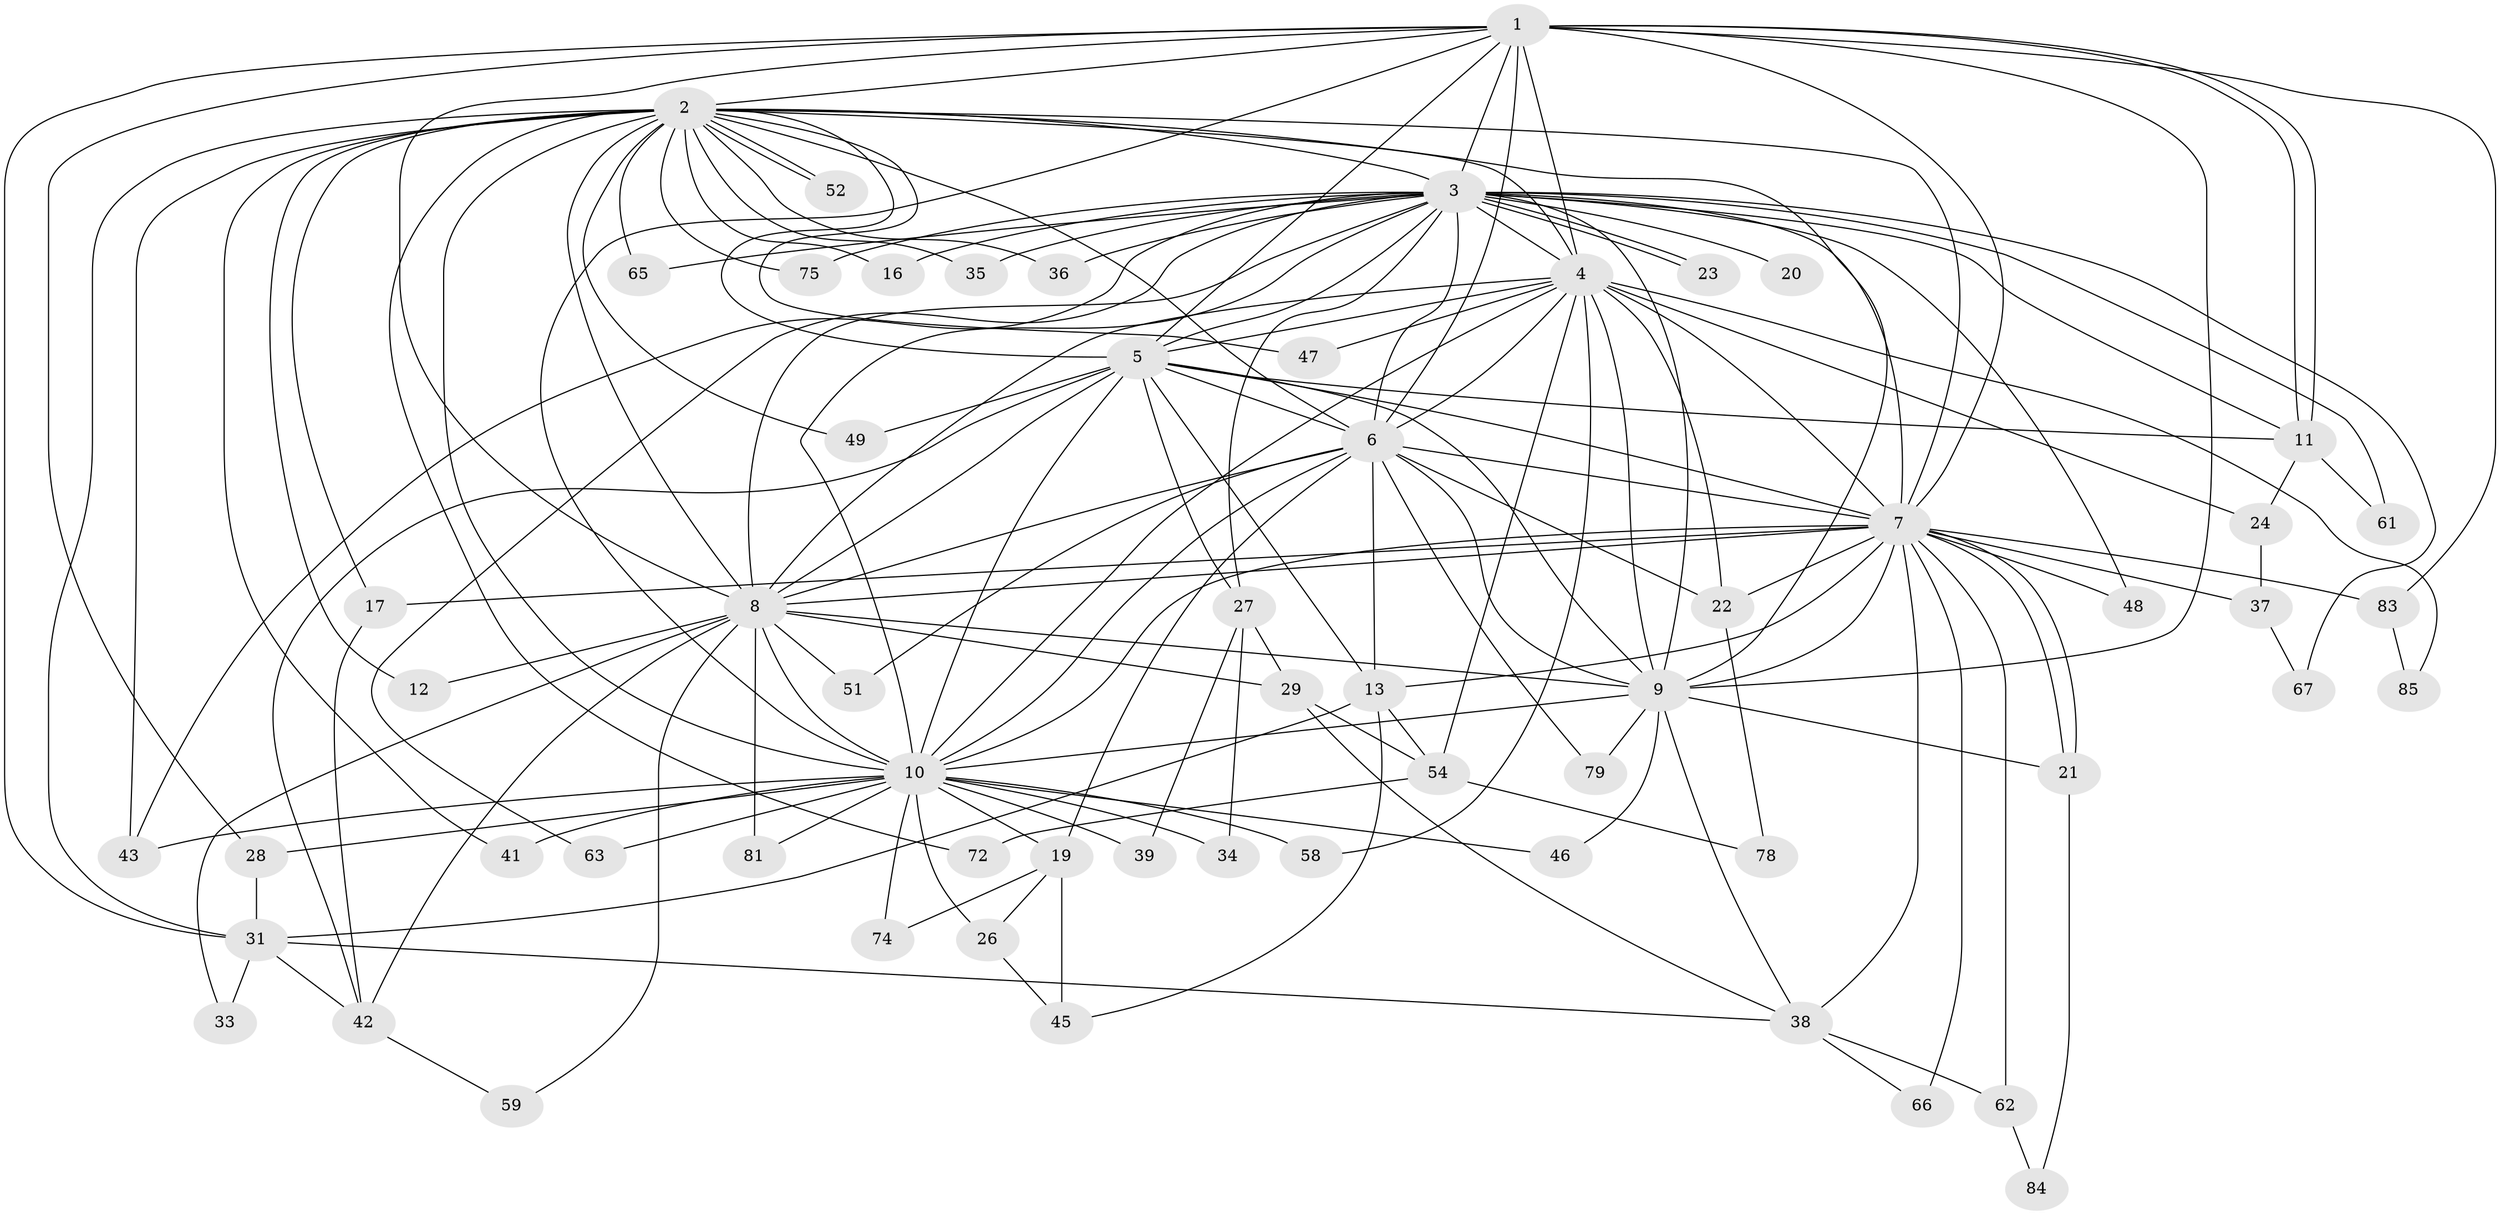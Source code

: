 // original degree distribution, {15: 0.011764705882352941, 25: 0.011764705882352941, 23: 0.023529411764705882, 13: 0.023529411764705882, 14: 0.023529411764705882, 24: 0.011764705882352941, 16: 0.011764705882352941, 6: 0.03529411764705882, 2: 0.5764705882352941, 8: 0.011764705882352941, 5: 0.058823529411764705, 3: 0.11764705882352941, 4: 0.07058823529411765, 7: 0.011764705882352941}
// Generated by graph-tools (version 1.1) at 2025/41/03/06/25 10:41:43]
// undirected, 61 vertices, 160 edges
graph export_dot {
graph [start="1"]
  node [color=gray90,style=filled];
  1 [super="+25"];
  2 [super="+76"];
  3 [super="+14"];
  4 [super="+15"];
  5 [super="+53"];
  6 [super="+50"];
  7 [super="+64"];
  8 [super="+56"];
  9 [super="+30"];
  10 [super="+80"];
  11 [super="+82"];
  12;
  13 [super="+18"];
  16;
  17 [super="+60"];
  19;
  20;
  21;
  22 [super="+57"];
  23;
  24;
  26 [super="+55"];
  27 [super="+32"];
  28 [super="+44"];
  29 [super="+70"];
  31 [super="+68"];
  33;
  34;
  35;
  36;
  37;
  38 [super="+40"];
  39;
  41;
  42;
  43 [super="+71"];
  45 [super="+77"];
  46;
  47;
  48;
  49;
  51;
  52;
  54 [super="+73"];
  58;
  59;
  61;
  62;
  63;
  65;
  66 [super="+69"];
  67;
  72;
  74;
  75;
  78;
  79;
  81;
  83;
  84;
  85;
  1 -- 2;
  1 -- 3;
  1 -- 4;
  1 -- 5;
  1 -- 6;
  1 -- 7;
  1 -- 8;
  1 -- 9 [weight=2];
  1 -- 10;
  1 -- 11;
  1 -- 11;
  1 -- 28;
  1 -- 31;
  1 -- 83;
  2 -- 3;
  2 -- 4;
  2 -- 5;
  2 -- 6;
  2 -- 7;
  2 -- 8;
  2 -- 9;
  2 -- 10 [weight=2];
  2 -- 12;
  2 -- 16;
  2 -- 17;
  2 -- 35;
  2 -- 36;
  2 -- 41;
  2 -- 43;
  2 -- 47;
  2 -- 49;
  2 -- 52;
  2 -- 52;
  2 -- 65;
  2 -- 72;
  2 -- 75;
  2 -- 31;
  3 -- 4 [weight=2];
  3 -- 5;
  3 -- 6;
  3 -- 7 [weight=3];
  3 -- 8;
  3 -- 9;
  3 -- 10;
  3 -- 20 [weight=2];
  3 -- 23;
  3 -- 23;
  3 -- 27;
  3 -- 35;
  3 -- 36;
  3 -- 48;
  3 -- 61;
  3 -- 65;
  3 -- 75;
  3 -- 67;
  3 -- 43 [weight=2];
  3 -- 16;
  3 -- 63;
  3 -- 11;
  4 -- 5;
  4 -- 6;
  4 -- 7;
  4 -- 8;
  4 -- 9;
  4 -- 10;
  4 -- 22;
  4 -- 58;
  4 -- 85;
  4 -- 24;
  4 -- 47;
  4 -- 54;
  5 -- 6;
  5 -- 7;
  5 -- 8;
  5 -- 9;
  5 -- 10;
  5 -- 13;
  5 -- 27;
  5 -- 42;
  5 -- 49;
  5 -- 11;
  6 -- 7 [weight=2];
  6 -- 8;
  6 -- 9;
  6 -- 10;
  6 -- 13;
  6 -- 19;
  6 -- 22;
  6 -- 79;
  6 -- 51;
  7 -- 8;
  7 -- 9;
  7 -- 10;
  7 -- 17;
  7 -- 21;
  7 -- 21;
  7 -- 37;
  7 -- 48;
  7 -- 62;
  7 -- 66 [weight=2];
  7 -- 83;
  7 -- 38;
  7 -- 22;
  7 -- 13;
  8 -- 9;
  8 -- 10;
  8 -- 12;
  8 -- 29;
  8 -- 33;
  8 -- 51;
  8 -- 59;
  8 -- 81;
  8 -- 42;
  9 -- 10;
  9 -- 46;
  9 -- 79;
  9 -- 21;
  9 -- 38;
  10 -- 19;
  10 -- 26 [weight=2];
  10 -- 28;
  10 -- 34;
  10 -- 39;
  10 -- 41;
  10 -- 46;
  10 -- 58;
  10 -- 63;
  10 -- 74;
  10 -- 81;
  10 -- 43;
  11 -- 24;
  11 -- 61;
  13 -- 31;
  13 -- 45;
  13 -- 54;
  17 -- 42;
  19 -- 26;
  19 -- 45;
  19 -- 74;
  21 -- 84;
  22 -- 78;
  24 -- 37;
  26 -- 45;
  27 -- 29 [weight=2];
  27 -- 34;
  27 -- 39;
  28 -- 31;
  29 -- 54;
  29 -- 38;
  31 -- 33;
  31 -- 38;
  31 -- 42;
  37 -- 67;
  38 -- 62;
  38 -- 66;
  42 -- 59;
  54 -- 72;
  54 -- 78;
  62 -- 84;
  83 -- 85;
}
